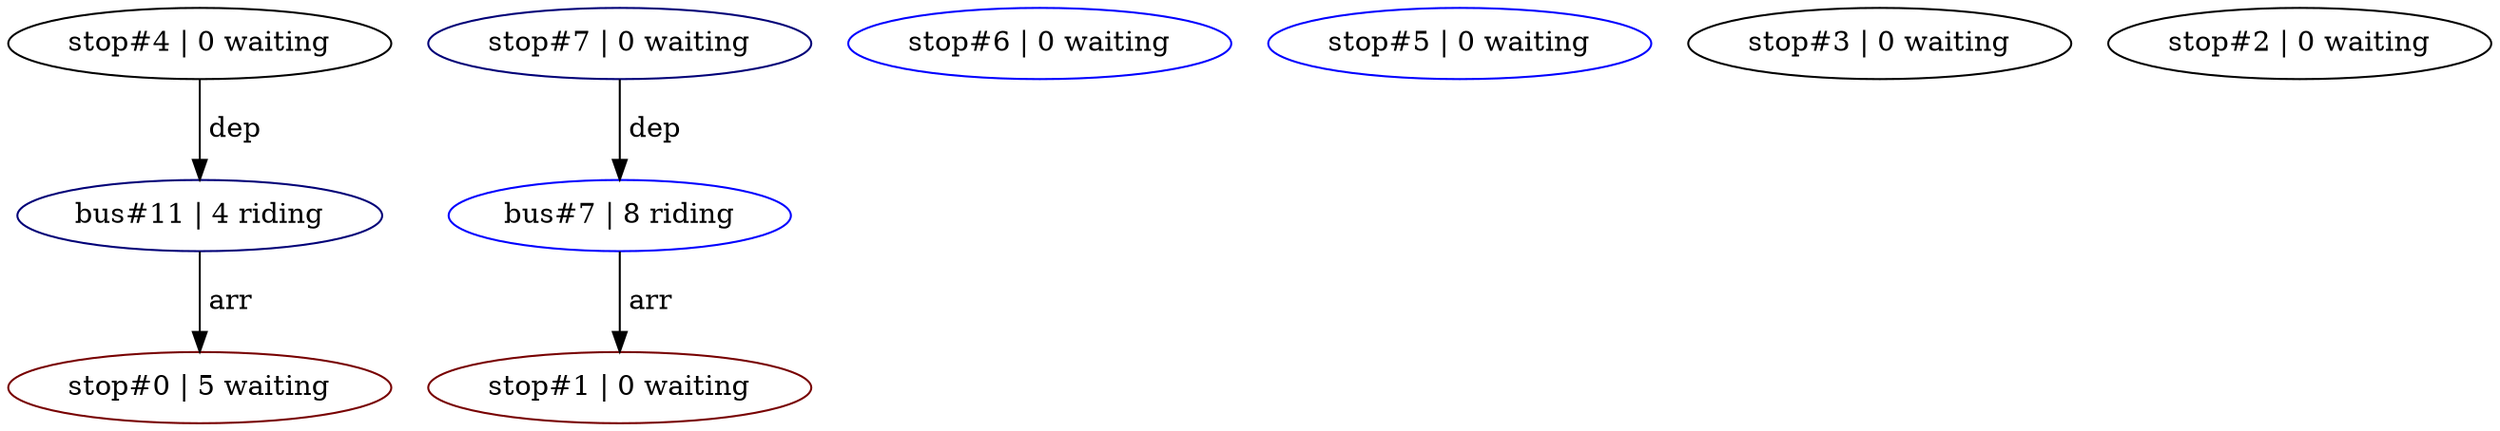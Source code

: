digraph G
{
  bus11 [ label="bus#11 | 4 riding", color="#000077"];
  bus7 [ label="bus#7 | 8 riding", color="#0000FF"];

  stop7 [ label="stop#7 | 0 waiting", color="#000077"];
  stop6 [ label="stop#6 | 0 waiting", color="#0000FF"];
  stop5 [ label="stop#5 | 0 waiting", color="#0000FF"];
  stop4 [ label="stop#4 | 0 waiting", color="#000000"];
  stop3 [ label="stop#3 | 0 waiting", color="#000000"];
  stop2 [ label="stop#2 | 0 waiting", color="#000000"];
  stop1 [ label="stop#1 | 0 waiting", color="#770000"];
  stop0 [ label="stop#0 | 5 waiting", color="#770000"];

  stop7 -> bus7 [ label=" dep" ];
  bus7 -> stop1 [ label=" arr" ];
  stop4 -> bus11 [ label=" dep" ];
  bus11 -> stop0 [ label=" arr" ];
}
